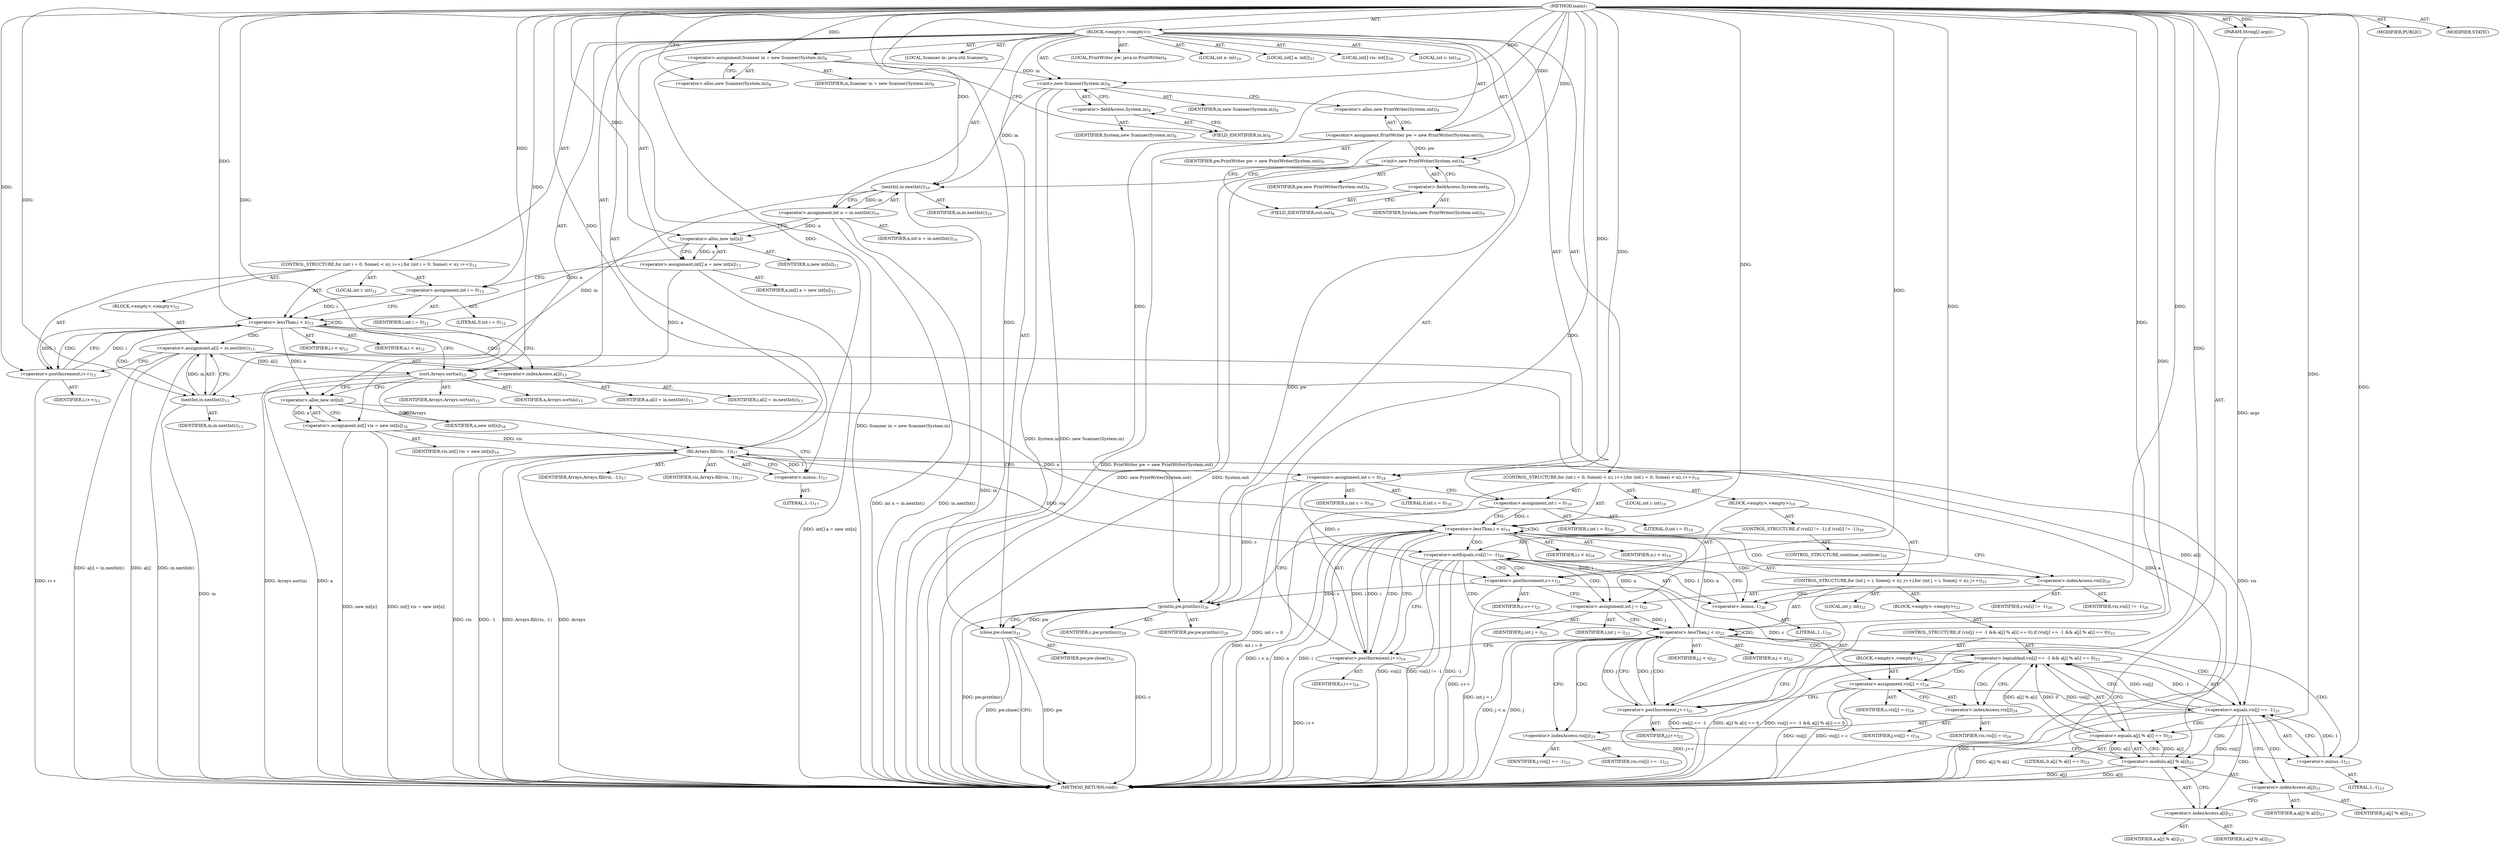 digraph "main" {  
"21" [label = <(METHOD,main)<SUB>7</SUB>> ]
"22" [label = <(PARAM,String[] args)<SUB>7</SUB>> ]
"23" [label = <(BLOCK,&lt;empty&gt;,&lt;empty&gt;)<SUB>7</SUB>> ]
"4" [label = <(LOCAL,Scanner in: java.util.Scanner)<SUB>8</SUB>> ]
"24" [label = <(&lt;operator&gt;.assignment,Scanner in = new Scanner(System.in))<SUB>8</SUB>> ]
"25" [label = <(IDENTIFIER,in,Scanner in = new Scanner(System.in))<SUB>8</SUB>> ]
"26" [label = <(&lt;operator&gt;.alloc,new Scanner(System.in))<SUB>8</SUB>> ]
"27" [label = <(&lt;init&gt;,new Scanner(System.in))<SUB>8</SUB>> ]
"3" [label = <(IDENTIFIER,in,new Scanner(System.in))<SUB>8</SUB>> ]
"28" [label = <(&lt;operator&gt;.fieldAccess,System.in)<SUB>8</SUB>> ]
"29" [label = <(IDENTIFIER,System,new Scanner(System.in))<SUB>8</SUB>> ]
"30" [label = <(FIELD_IDENTIFIER,in,in)<SUB>8</SUB>> ]
"6" [label = <(LOCAL,PrintWriter pw: java.io.PrintWriter)<SUB>9</SUB>> ]
"31" [label = <(&lt;operator&gt;.assignment,PrintWriter pw = new PrintWriter(System.out))<SUB>9</SUB>> ]
"32" [label = <(IDENTIFIER,pw,PrintWriter pw = new PrintWriter(System.out))<SUB>9</SUB>> ]
"33" [label = <(&lt;operator&gt;.alloc,new PrintWriter(System.out))<SUB>9</SUB>> ]
"34" [label = <(&lt;init&gt;,new PrintWriter(System.out))<SUB>9</SUB>> ]
"5" [label = <(IDENTIFIER,pw,new PrintWriter(System.out))<SUB>9</SUB>> ]
"35" [label = <(&lt;operator&gt;.fieldAccess,System.out)<SUB>9</SUB>> ]
"36" [label = <(IDENTIFIER,System,new PrintWriter(System.out))<SUB>9</SUB>> ]
"37" [label = <(FIELD_IDENTIFIER,out,out)<SUB>9</SUB>> ]
"38" [label = <(LOCAL,int n: int)<SUB>10</SUB>> ]
"39" [label = <(&lt;operator&gt;.assignment,int n = in.nextInt())<SUB>10</SUB>> ]
"40" [label = <(IDENTIFIER,n,int n = in.nextInt())<SUB>10</SUB>> ]
"41" [label = <(nextInt,in.nextInt())<SUB>10</SUB>> ]
"42" [label = <(IDENTIFIER,in,in.nextInt())<SUB>10</SUB>> ]
"43" [label = <(LOCAL,int[] a: int[])<SUB>11</SUB>> ]
"44" [label = <(&lt;operator&gt;.assignment,int[] a = new int[n])<SUB>11</SUB>> ]
"45" [label = <(IDENTIFIER,a,int[] a = new int[n])<SUB>11</SUB>> ]
"46" [label = <(&lt;operator&gt;.alloc,new int[n])> ]
"47" [label = <(IDENTIFIER,n,new int[n])<SUB>11</SUB>> ]
"48" [label = <(CONTROL_STRUCTURE,for (int i = 0; Some(i &lt; n); i++),for (int i = 0; Some(i &lt; n); i++))<SUB>12</SUB>> ]
"49" [label = <(LOCAL,int i: int)<SUB>12</SUB>> ]
"50" [label = <(&lt;operator&gt;.assignment,int i = 0)<SUB>12</SUB>> ]
"51" [label = <(IDENTIFIER,i,int i = 0)<SUB>12</SUB>> ]
"52" [label = <(LITERAL,0,int i = 0)<SUB>12</SUB>> ]
"53" [label = <(&lt;operator&gt;.lessThan,i &lt; n)<SUB>12</SUB>> ]
"54" [label = <(IDENTIFIER,i,i &lt; n)<SUB>12</SUB>> ]
"55" [label = <(IDENTIFIER,n,i &lt; n)<SUB>12</SUB>> ]
"56" [label = <(&lt;operator&gt;.postIncrement,i++)<SUB>12</SUB>> ]
"57" [label = <(IDENTIFIER,i,i++)<SUB>12</SUB>> ]
"58" [label = <(BLOCK,&lt;empty&gt;,&lt;empty&gt;)<SUB>12</SUB>> ]
"59" [label = <(&lt;operator&gt;.assignment,a[i] = in.nextInt())<SUB>13</SUB>> ]
"60" [label = <(&lt;operator&gt;.indexAccess,a[i])<SUB>13</SUB>> ]
"61" [label = <(IDENTIFIER,a,a[i] = in.nextInt())<SUB>13</SUB>> ]
"62" [label = <(IDENTIFIER,i,a[i] = in.nextInt())<SUB>13</SUB>> ]
"63" [label = <(nextInt,in.nextInt())<SUB>13</SUB>> ]
"64" [label = <(IDENTIFIER,in,in.nextInt())<SUB>13</SUB>> ]
"65" [label = <(sort,Arrays.sort(a))<SUB>15</SUB>> ]
"66" [label = <(IDENTIFIER,Arrays,Arrays.sort(a))<SUB>15</SUB>> ]
"67" [label = <(IDENTIFIER,a,Arrays.sort(a))<SUB>15</SUB>> ]
"68" [label = <(LOCAL,int[] vis: int[])<SUB>16</SUB>> ]
"69" [label = <(&lt;operator&gt;.assignment,int[] vis = new int[n])<SUB>16</SUB>> ]
"70" [label = <(IDENTIFIER,vis,int[] vis = new int[n])<SUB>16</SUB>> ]
"71" [label = <(&lt;operator&gt;.alloc,new int[n])> ]
"72" [label = <(IDENTIFIER,n,new int[n])<SUB>16</SUB>> ]
"73" [label = <(fill,Arrays.fill(vis, -1))<SUB>17</SUB>> ]
"74" [label = <(IDENTIFIER,Arrays,Arrays.fill(vis, -1))<SUB>17</SUB>> ]
"75" [label = <(IDENTIFIER,vis,Arrays.fill(vis, -1))<SUB>17</SUB>> ]
"76" [label = <(&lt;operator&gt;.minus,-1)<SUB>17</SUB>> ]
"77" [label = <(LITERAL,1,-1)<SUB>17</SUB>> ]
"78" [label = <(LOCAL,int c: int)<SUB>18</SUB>> ]
"79" [label = <(&lt;operator&gt;.assignment,int c = 0)<SUB>18</SUB>> ]
"80" [label = <(IDENTIFIER,c,int c = 0)<SUB>18</SUB>> ]
"81" [label = <(LITERAL,0,int c = 0)<SUB>18</SUB>> ]
"82" [label = <(CONTROL_STRUCTURE,for (int i = 0; Some(i &lt; n); i++),for (int i = 0; Some(i &lt; n); i++))<SUB>19</SUB>> ]
"83" [label = <(LOCAL,int i: int)<SUB>19</SUB>> ]
"84" [label = <(&lt;operator&gt;.assignment,int i = 0)<SUB>19</SUB>> ]
"85" [label = <(IDENTIFIER,i,int i = 0)<SUB>19</SUB>> ]
"86" [label = <(LITERAL,0,int i = 0)<SUB>19</SUB>> ]
"87" [label = <(&lt;operator&gt;.lessThan,i &lt; n)<SUB>19</SUB>> ]
"88" [label = <(IDENTIFIER,i,i &lt; n)<SUB>19</SUB>> ]
"89" [label = <(IDENTIFIER,n,i &lt; n)<SUB>19</SUB>> ]
"90" [label = <(&lt;operator&gt;.postIncrement,i++)<SUB>19</SUB>> ]
"91" [label = <(IDENTIFIER,i,i++)<SUB>19</SUB>> ]
"92" [label = <(BLOCK,&lt;empty&gt;,&lt;empty&gt;)<SUB>19</SUB>> ]
"93" [label = <(CONTROL_STRUCTURE,if (vis[i] != -1),if (vis[i] != -1))<SUB>20</SUB>> ]
"94" [label = <(&lt;operator&gt;.notEquals,vis[i] != -1)<SUB>20</SUB>> ]
"95" [label = <(&lt;operator&gt;.indexAccess,vis[i])<SUB>20</SUB>> ]
"96" [label = <(IDENTIFIER,vis,vis[i] != -1)<SUB>20</SUB>> ]
"97" [label = <(IDENTIFIER,i,vis[i] != -1)<SUB>20</SUB>> ]
"98" [label = <(&lt;operator&gt;.minus,-1)<SUB>20</SUB>> ]
"99" [label = <(LITERAL,1,-1)<SUB>20</SUB>> ]
"100" [label = <(CONTROL_STRUCTURE,continue;,continue;)<SUB>20</SUB>> ]
"101" [label = <(&lt;operator&gt;.postIncrement,c++)<SUB>21</SUB>> ]
"102" [label = <(IDENTIFIER,c,c++)<SUB>21</SUB>> ]
"103" [label = <(CONTROL_STRUCTURE,for (int j = i; Some(j &lt; n); j++),for (int j = i; Some(j &lt; n); j++))<SUB>22</SUB>> ]
"104" [label = <(LOCAL,int j: int)<SUB>22</SUB>> ]
"105" [label = <(&lt;operator&gt;.assignment,int j = i)<SUB>22</SUB>> ]
"106" [label = <(IDENTIFIER,j,int j = i)<SUB>22</SUB>> ]
"107" [label = <(IDENTIFIER,i,int j = i)<SUB>22</SUB>> ]
"108" [label = <(&lt;operator&gt;.lessThan,j &lt; n)<SUB>22</SUB>> ]
"109" [label = <(IDENTIFIER,j,j &lt; n)<SUB>22</SUB>> ]
"110" [label = <(IDENTIFIER,n,j &lt; n)<SUB>22</SUB>> ]
"111" [label = <(&lt;operator&gt;.postIncrement,j++)<SUB>22</SUB>> ]
"112" [label = <(IDENTIFIER,j,j++)<SUB>22</SUB>> ]
"113" [label = <(BLOCK,&lt;empty&gt;,&lt;empty&gt;)<SUB>22</SUB>> ]
"114" [label = <(CONTROL_STRUCTURE,if (vis[j] == -1 &amp;&amp; a[j] % a[i] == 0),if (vis[j] == -1 &amp;&amp; a[j] % a[i] == 0))<SUB>23</SUB>> ]
"115" [label = <(&lt;operator&gt;.logicalAnd,vis[j] == -1 &amp;&amp; a[j] % a[i] == 0)<SUB>23</SUB>> ]
"116" [label = <(&lt;operator&gt;.equals,vis[j] == -1)<SUB>23</SUB>> ]
"117" [label = <(&lt;operator&gt;.indexAccess,vis[j])<SUB>23</SUB>> ]
"118" [label = <(IDENTIFIER,vis,vis[j] == -1)<SUB>23</SUB>> ]
"119" [label = <(IDENTIFIER,j,vis[j] == -1)<SUB>23</SUB>> ]
"120" [label = <(&lt;operator&gt;.minus,-1)<SUB>23</SUB>> ]
"121" [label = <(LITERAL,1,-1)<SUB>23</SUB>> ]
"122" [label = <(&lt;operator&gt;.equals,a[j] % a[i] == 0)<SUB>23</SUB>> ]
"123" [label = <(&lt;operator&gt;.modulo,a[j] % a[i])<SUB>23</SUB>> ]
"124" [label = <(&lt;operator&gt;.indexAccess,a[j])<SUB>23</SUB>> ]
"125" [label = <(IDENTIFIER,a,a[j] % a[i])<SUB>23</SUB>> ]
"126" [label = <(IDENTIFIER,j,a[j] % a[i])<SUB>23</SUB>> ]
"127" [label = <(&lt;operator&gt;.indexAccess,a[i])<SUB>23</SUB>> ]
"128" [label = <(IDENTIFIER,a,a[j] % a[i])<SUB>23</SUB>> ]
"129" [label = <(IDENTIFIER,i,a[j] % a[i])<SUB>23</SUB>> ]
"130" [label = <(LITERAL,0,a[j] % a[i] == 0)<SUB>23</SUB>> ]
"131" [label = <(BLOCK,&lt;empty&gt;,&lt;empty&gt;)<SUB>23</SUB>> ]
"132" [label = <(&lt;operator&gt;.assignment,vis[j] = c)<SUB>24</SUB>> ]
"133" [label = <(&lt;operator&gt;.indexAccess,vis[j])<SUB>24</SUB>> ]
"134" [label = <(IDENTIFIER,vis,vis[j] = c)<SUB>24</SUB>> ]
"135" [label = <(IDENTIFIER,j,vis[j] = c)<SUB>24</SUB>> ]
"136" [label = <(IDENTIFIER,c,vis[j] = c)<SUB>24</SUB>> ]
"137" [label = <(println,pw.println(c))<SUB>29</SUB>> ]
"138" [label = <(IDENTIFIER,pw,pw.println(c))<SUB>29</SUB>> ]
"139" [label = <(IDENTIFIER,c,pw.println(c))<SUB>29</SUB>> ]
"140" [label = <(close,pw.close())<SUB>31</SUB>> ]
"141" [label = <(IDENTIFIER,pw,pw.close())<SUB>31</SUB>> ]
"142" [label = <(MODIFIER,PUBLIC)> ]
"143" [label = <(MODIFIER,STATIC)> ]
"144" [label = <(METHOD_RETURN,void)<SUB>7</SUB>> ]
  "21" -> "22"  [ label = "AST: "] 
  "21" -> "23"  [ label = "AST: "] 
  "21" -> "142"  [ label = "AST: "] 
  "21" -> "143"  [ label = "AST: "] 
  "21" -> "144"  [ label = "AST: "] 
  "23" -> "4"  [ label = "AST: "] 
  "23" -> "24"  [ label = "AST: "] 
  "23" -> "27"  [ label = "AST: "] 
  "23" -> "6"  [ label = "AST: "] 
  "23" -> "31"  [ label = "AST: "] 
  "23" -> "34"  [ label = "AST: "] 
  "23" -> "38"  [ label = "AST: "] 
  "23" -> "39"  [ label = "AST: "] 
  "23" -> "43"  [ label = "AST: "] 
  "23" -> "44"  [ label = "AST: "] 
  "23" -> "48"  [ label = "AST: "] 
  "23" -> "65"  [ label = "AST: "] 
  "23" -> "68"  [ label = "AST: "] 
  "23" -> "69"  [ label = "AST: "] 
  "23" -> "73"  [ label = "AST: "] 
  "23" -> "78"  [ label = "AST: "] 
  "23" -> "79"  [ label = "AST: "] 
  "23" -> "82"  [ label = "AST: "] 
  "23" -> "137"  [ label = "AST: "] 
  "23" -> "140"  [ label = "AST: "] 
  "24" -> "25"  [ label = "AST: "] 
  "24" -> "26"  [ label = "AST: "] 
  "27" -> "3"  [ label = "AST: "] 
  "27" -> "28"  [ label = "AST: "] 
  "28" -> "29"  [ label = "AST: "] 
  "28" -> "30"  [ label = "AST: "] 
  "31" -> "32"  [ label = "AST: "] 
  "31" -> "33"  [ label = "AST: "] 
  "34" -> "5"  [ label = "AST: "] 
  "34" -> "35"  [ label = "AST: "] 
  "35" -> "36"  [ label = "AST: "] 
  "35" -> "37"  [ label = "AST: "] 
  "39" -> "40"  [ label = "AST: "] 
  "39" -> "41"  [ label = "AST: "] 
  "41" -> "42"  [ label = "AST: "] 
  "44" -> "45"  [ label = "AST: "] 
  "44" -> "46"  [ label = "AST: "] 
  "46" -> "47"  [ label = "AST: "] 
  "48" -> "49"  [ label = "AST: "] 
  "48" -> "50"  [ label = "AST: "] 
  "48" -> "53"  [ label = "AST: "] 
  "48" -> "56"  [ label = "AST: "] 
  "48" -> "58"  [ label = "AST: "] 
  "50" -> "51"  [ label = "AST: "] 
  "50" -> "52"  [ label = "AST: "] 
  "53" -> "54"  [ label = "AST: "] 
  "53" -> "55"  [ label = "AST: "] 
  "56" -> "57"  [ label = "AST: "] 
  "58" -> "59"  [ label = "AST: "] 
  "59" -> "60"  [ label = "AST: "] 
  "59" -> "63"  [ label = "AST: "] 
  "60" -> "61"  [ label = "AST: "] 
  "60" -> "62"  [ label = "AST: "] 
  "63" -> "64"  [ label = "AST: "] 
  "65" -> "66"  [ label = "AST: "] 
  "65" -> "67"  [ label = "AST: "] 
  "69" -> "70"  [ label = "AST: "] 
  "69" -> "71"  [ label = "AST: "] 
  "71" -> "72"  [ label = "AST: "] 
  "73" -> "74"  [ label = "AST: "] 
  "73" -> "75"  [ label = "AST: "] 
  "73" -> "76"  [ label = "AST: "] 
  "76" -> "77"  [ label = "AST: "] 
  "79" -> "80"  [ label = "AST: "] 
  "79" -> "81"  [ label = "AST: "] 
  "82" -> "83"  [ label = "AST: "] 
  "82" -> "84"  [ label = "AST: "] 
  "82" -> "87"  [ label = "AST: "] 
  "82" -> "90"  [ label = "AST: "] 
  "82" -> "92"  [ label = "AST: "] 
  "84" -> "85"  [ label = "AST: "] 
  "84" -> "86"  [ label = "AST: "] 
  "87" -> "88"  [ label = "AST: "] 
  "87" -> "89"  [ label = "AST: "] 
  "90" -> "91"  [ label = "AST: "] 
  "92" -> "93"  [ label = "AST: "] 
  "92" -> "101"  [ label = "AST: "] 
  "92" -> "103"  [ label = "AST: "] 
  "93" -> "94"  [ label = "AST: "] 
  "93" -> "100"  [ label = "AST: "] 
  "94" -> "95"  [ label = "AST: "] 
  "94" -> "98"  [ label = "AST: "] 
  "95" -> "96"  [ label = "AST: "] 
  "95" -> "97"  [ label = "AST: "] 
  "98" -> "99"  [ label = "AST: "] 
  "101" -> "102"  [ label = "AST: "] 
  "103" -> "104"  [ label = "AST: "] 
  "103" -> "105"  [ label = "AST: "] 
  "103" -> "108"  [ label = "AST: "] 
  "103" -> "111"  [ label = "AST: "] 
  "103" -> "113"  [ label = "AST: "] 
  "105" -> "106"  [ label = "AST: "] 
  "105" -> "107"  [ label = "AST: "] 
  "108" -> "109"  [ label = "AST: "] 
  "108" -> "110"  [ label = "AST: "] 
  "111" -> "112"  [ label = "AST: "] 
  "113" -> "114"  [ label = "AST: "] 
  "114" -> "115"  [ label = "AST: "] 
  "114" -> "131"  [ label = "AST: "] 
  "115" -> "116"  [ label = "AST: "] 
  "115" -> "122"  [ label = "AST: "] 
  "116" -> "117"  [ label = "AST: "] 
  "116" -> "120"  [ label = "AST: "] 
  "117" -> "118"  [ label = "AST: "] 
  "117" -> "119"  [ label = "AST: "] 
  "120" -> "121"  [ label = "AST: "] 
  "122" -> "123"  [ label = "AST: "] 
  "122" -> "130"  [ label = "AST: "] 
  "123" -> "124"  [ label = "AST: "] 
  "123" -> "127"  [ label = "AST: "] 
  "124" -> "125"  [ label = "AST: "] 
  "124" -> "126"  [ label = "AST: "] 
  "127" -> "128"  [ label = "AST: "] 
  "127" -> "129"  [ label = "AST: "] 
  "131" -> "132"  [ label = "AST: "] 
  "132" -> "133"  [ label = "AST: "] 
  "132" -> "136"  [ label = "AST: "] 
  "133" -> "134"  [ label = "AST: "] 
  "133" -> "135"  [ label = "AST: "] 
  "137" -> "138"  [ label = "AST: "] 
  "137" -> "139"  [ label = "AST: "] 
  "140" -> "141"  [ label = "AST: "] 
  "24" -> "30"  [ label = "CFG: "] 
  "27" -> "33"  [ label = "CFG: "] 
  "31" -> "37"  [ label = "CFG: "] 
  "34" -> "41"  [ label = "CFG: "] 
  "39" -> "46"  [ label = "CFG: "] 
  "44" -> "50"  [ label = "CFG: "] 
  "65" -> "71"  [ label = "CFG: "] 
  "69" -> "76"  [ label = "CFG: "] 
  "73" -> "79"  [ label = "CFG: "] 
  "79" -> "84"  [ label = "CFG: "] 
  "137" -> "140"  [ label = "CFG: "] 
  "140" -> "144"  [ label = "CFG: "] 
  "26" -> "24"  [ label = "CFG: "] 
  "28" -> "27"  [ label = "CFG: "] 
  "33" -> "31"  [ label = "CFG: "] 
  "35" -> "34"  [ label = "CFG: "] 
  "41" -> "39"  [ label = "CFG: "] 
  "46" -> "44"  [ label = "CFG: "] 
  "50" -> "53"  [ label = "CFG: "] 
  "53" -> "60"  [ label = "CFG: "] 
  "53" -> "65"  [ label = "CFG: "] 
  "56" -> "53"  [ label = "CFG: "] 
  "71" -> "69"  [ label = "CFG: "] 
  "76" -> "73"  [ label = "CFG: "] 
  "84" -> "87"  [ label = "CFG: "] 
  "87" -> "95"  [ label = "CFG: "] 
  "87" -> "137"  [ label = "CFG: "] 
  "90" -> "87"  [ label = "CFG: "] 
  "30" -> "28"  [ label = "CFG: "] 
  "37" -> "35"  [ label = "CFG: "] 
  "59" -> "56"  [ label = "CFG: "] 
  "101" -> "105"  [ label = "CFG: "] 
  "60" -> "63"  [ label = "CFG: "] 
  "63" -> "59"  [ label = "CFG: "] 
  "94" -> "90"  [ label = "CFG: "] 
  "94" -> "101"  [ label = "CFG: "] 
  "105" -> "108"  [ label = "CFG: "] 
  "108" -> "117"  [ label = "CFG: "] 
  "108" -> "90"  [ label = "CFG: "] 
  "111" -> "108"  [ label = "CFG: "] 
  "95" -> "98"  [ label = "CFG: "] 
  "98" -> "94"  [ label = "CFG: "] 
  "115" -> "133"  [ label = "CFG: "] 
  "115" -> "111"  [ label = "CFG: "] 
  "116" -> "115"  [ label = "CFG: "] 
  "116" -> "124"  [ label = "CFG: "] 
  "122" -> "115"  [ label = "CFG: "] 
  "132" -> "111"  [ label = "CFG: "] 
  "117" -> "120"  [ label = "CFG: "] 
  "120" -> "116"  [ label = "CFG: "] 
  "123" -> "122"  [ label = "CFG: "] 
  "133" -> "132"  [ label = "CFG: "] 
  "124" -> "127"  [ label = "CFG: "] 
  "127" -> "123"  [ label = "CFG: "] 
  "21" -> "26"  [ label = "CFG: "] 
  "22" -> "144"  [ label = "DDG: args"] 
  "24" -> "144"  [ label = "DDG: Scanner in = new Scanner(System.in)"] 
  "27" -> "144"  [ label = "DDG: System.in"] 
  "27" -> "144"  [ label = "DDG: new Scanner(System.in)"] 
  "31" -> "144"  [ label = "DDG: PrintWriter pw = new PrintWriter(System.out)"] 
  "34" -> "144"  [ label = "DDG: System.out"] 
  "34" -> "144"  [ label = "DDG: new PrintWriter(System.out)"] 
  "41" -> "144"  [ label = "DDG: in"] 
  "39" -> "144"  [ label = "DDG: in.nextInt()"] 
  "39" -> "144"  [ label = "DDG: int n = in.nextInt()"] 
  "44" -> "144"  [ label = "DDG: int[] a = new int[n]"] 
  "65" -> "144"  [ label = "DDG: a"] 
  "65" -> "144"  [ label = "DDG: Arrays.sort(a)"] 
  "69" -> "144"  [ label = "DDG: new int[n]"] 
  "69" -> "144"  [ label = "DDG: int[] vis = new int[n]"] 
  "73" -> "144"  [ label = "DDG: Arrays"] 
  "73" -> "144"  [ label = "DDG: vis"] 
  "73" -> "144"  [ label = "DDG: -1"] 
  "73" -> "144"  [ label = "DDG: Arrays.fill(vis, -1)"] 
  "79" -> "144"  [ label = "DDG: int c = 0"] 
  "84" -> "144"  [ label = "DDG: int i = 0"] 
  "87" -> "144"  [ label = "DDG: i"] 
  "87" -> "144"  [ label = "DDG: n"] 
  "87" -> "144"  [ label = "DDG: i &lt; n"] 
  "137" -> "144"  [ label = "DDG: c"] 
  "137" -> "144"  [ label = "DDG: pw.println(c)"] 
  "140" -> "144"  [ label = "DDG: pw"] 
  "140" -> "144"  [ label = "DDG: pw.close()"] 
  "94" -> "144"  [ label = "DDG: vis[i]"] 
  "94" -> "144"  [ label = "DDG: -1"] 
  "94" -> "144"  [ label = "DDG: vis[i] != -1"] 
  "101" -> "144"  [ label = "DDG: c++"] 
  "105" -> "144"  [ label = "DDG: int j = i"] 
  "108" -> "144"  [ label = "DDG: j"] 
  "108" -> "144"  [ label = "DDG: j &lt; n"] 
  "116" -> "144"  [ label = "DDG: vis[j]"] 
  "116" -> "144"  [ label = "DDG: -1"] 
  "115" -> "144"  [ label = "DDG: vis[j] == -1"] 
  "123" -> "144"  [ label = "DDG: a[j]"] 
  "123" -> "144"  [ label = "DDG: a[i]"] 
  "122" -> "144"  [ label = "DDG: a[j] % a[i]"] 
  "115" -> "144"  [ label = "DDG: a[j] % a[i] == 0"] 
  "115" -> "144"  [ label = "DDG: vis[j] == -1 &amp;&amp; a[j] % a[i] == 0"] 
  "132" -> "144"  [ label = "DDG: vis[j]"] 
  "132" -> "144"  [ label = "DDG: vis[j] = c"] 
  "111" -> "144"  [ label = "DDG: j++"] 
  "90" -> "144"  [ label = "DDG: i++"] 
  "59" -> "144"  [ label = "DDG: a[i]"] 
  "63" -> "144"  [ label = "DDG: in"] 
  "59" -> "144"  [ label = "DDG: in.nextInt()"] 
  "59" -> "144"  [ label = "DDG: a[i] = in.nextInt()"] 
  "56" -> "144"  [ label = "DDG: i++"] 
  "21" -> "22"  [ label = "DDG: "] 
  "21" -> "24"  [ label = "DDG: "] 
  "21" -> "31"  [ label = "DDG: "] 
  "41" -> "39"  [ label = "DDG: in"] 
  "46" -> "44"  [ label = "DDG: n"] 
  "71" -> "69"  [ label = "DDG: n"] 
  "21" -> "79"  [ label = "DDG: "] 
  "24" -> "27"  [ label = "DDG: in"] 
  "21" -> "27"  [ label = "DDG: "] 
  "31" -> "34"  [ label = "DDG: pw"] 
  "21" -> "34"  [ label = "DDG: "] 
  "21" -> "50"  [ label = "DDG: "] 
  "21" -> "65"  [ label = "DDG: "] 
  "44" -> "65"  [ label = "DDG: a"] 
  "59" -> "65"  [ label = "DDG: a[i]"] 
  "65" -> "73"  [ label = "DDG: Arrays"] 
  "21" -> "73"  [ label = "DDG: "] 
  "69" -> "73"  [ label = "DDG: vis"] 
  "76" -> "73"  [ label = "DDG: 1"] 
  "21" -> "84"  [ label = "DDG: "] 
  "34" -> "137"  [ label = "DDG: pw"] 
  "21" -> "137"  [ label = "DDG: "] 
  "79" -> "137"  [ label = "DDG: c"] 
  "101" -> "137"  [ label = "DDG: c"] 
  "137" -> "140"  [ label = "DDG: pw"] 
  "21" -> "140"  [ label = "DDG: "] 
  "27" -> "41"  [ label = "DDG: in"] 
  "21" -> "41"  [ label = "DDG: "] 
  "39" -> "46"  [ label = "DDG: n"] 
  "21" -> "46"  [ label = "DDG: "] 
  "50" -> "53"  [ label = "DDG: i"] 
  "56" -> "53"  [ label = "DDG: i"] 
  "21" -> "53"  [ label = "DDG: "] 
  "46" -> "53"  [ label = "DDG: n"] 
  "53" -> "56"  [ label = "DDG: i"] 
  "21" -> "56"  [ label = "DDG: "] 
  "63" -> "59"  [ label = "DDG: in"] 
  "53" -> "71"  [ label = "DDG: n"] 
  "21" -> "71"  [ label = "DDG: "] 
  "21" -> "76"  [ label = "DDG: "] 
  "84" -> "87"  [ label = "DDG: i"] 
  "90" -> "87"  [ label = "DDG: i"] 
  "21" -> "87"  [ label = "DDG: "] 
  "71" -> "87"  [ label = "DDG: n"] 
  "108" -> "87"  [ label = "DDG: n"] 
  "87" -> "90"  [ label = "DDG: i"] 
  "21" -> "90"  [ label = "DDG: "] 
  "79" -> "101"  [ label = "DDG: c"] 
  "21" -> "101"  [ label = "DDG: "] 
  "87" -> "105"  [ label = "DDG: i"] 
  "21" -> "105"  [ label = "DDG: "] 
  "41" -> "63"  [ label = "DDG: in"] 
  "21" -> "63"  [ label = "DDG: "] 
  "73" -> "94"  [ label = "DDG: vis"] 
  "98" -> "94"  [ label = "DDG: 1"] 
  "105" -> "108"  [ label = "DDG: j"] 
  "111" -> "108"  [ label = "DDG: j"] 
  "21" -> "108"  [ label = "DDG: "] 
  "87" -> "108"  [ label = "DDG: n"] 
  "108" -> "111"  [ label = "DDG: j"] 
  "21" -> "111"  [ label = "DDG: "] 
  "21" -> "98"  [ label = "DDG: "] 
  "116" -> "115"  [ label = "DDG: vis[j]"] 
  "116" -> "115"  [ label = "DDG: -1"] 
  "122" -> "115"  [ label = "DDG: a[j] % a[i]"] 
  "122" -> "115"  [ label = "DDG: 0"] 
  "101" -> "132"  [ label = "DDG: c"] 
  "21" -> "132"  [ label = "DDG: "] 
  "73" -> "116"  [ label = "DDG: vis"] 
  "132" -> "116"  [ label = "DDG: vis[j]"] 
  "120" -> "116"  [ label = "DDG: 1"] 
  "123" -> "122"  [ label = "DDG: a[j]"] 
  "123" -> "122"  [ label = "DDG: a[i]"] 
  "21" -> "122"  [ label = "DDG: "] 
  "21" -> "120"  [ label = "DDG: "] 
  "65" -> "123"  [ label = "DDG: a"] 
  "59" -> "123"  [ label = "DDG: a[i]"] 
  "53" -> "60"  [ label = "CDG: "] 
  "53" -> "56"  [ label = "CDG: "] 
  "53" -> "59"  [ label = "CDG: "] 
  "53" -> "53"  [ label = "CDG: "] 
  "53" -> "63"  [ label = "CDG: "] 
  "87" -> "94"  [ label = "CDG: "] 
  "87" -> "98"  [ label = "CDG: "] 
  "87" -> "95"  [ label = "CDG: "] 
  "87" -> "87"  [ label = "CDG: "] 
  "87" -> "90"  [ label = "CDG: "] 
  "94" -> "101"  [ label = "CDG: "] 
  "94" -> "105"  [ label = "CDG: "] 
  "94" -> "108"  [ label = "CDG: "] 
  "108" -> "115"  [ label = "CDG: "] 
  "108" -> "120"  [ label = "CDG: "] 
  "108" -> "116"  [ label = "CDG: "] 
  "108" -> "117"  [ label = "CDG: "] 
  "108" -> "108"  [ label = "CDG: "] 
  "108" -> "111"  [ label = "CDG: "] 
  "115" -> "132"  [ label = "CDG: "] 
  "115" -> "133"  [ label = "CDG: "] 
  "116" -> "122"  [ label = "CDG: "] 
  "116" -> "123"  [ label = "CDG: "] 
  "116" -> "127"  [ label = "CDG: "] 
  "116" -> "124"  [ label = "CDG: "] 
}
